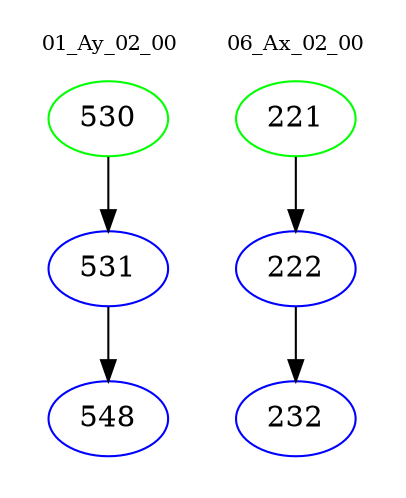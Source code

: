 digraph{
subgraph cluster_0 {
color = white
label = "01_Ay_02_00";
fontsize=10;
T0_530 [label="530", color="green"]
T0_530 -> T0_531 [color="black"]
T0_531 [label="531", color="blue"]
T0_531 -> T0_548 [color="black"]
T0_548 [label="548", color="blue"]
}
subgraph cluster_1 {
color = white
label = "06_Ax_02_00";
fontsize=10;
T1_221 [label="221", color="green"]
T1_221 -> T1_222 [color="black"]
T1_222 [label="222", color="blue"]
T1_222 -> T1_232 [color="black"]
T1_232 [label="232", color="blue"]
}
}

